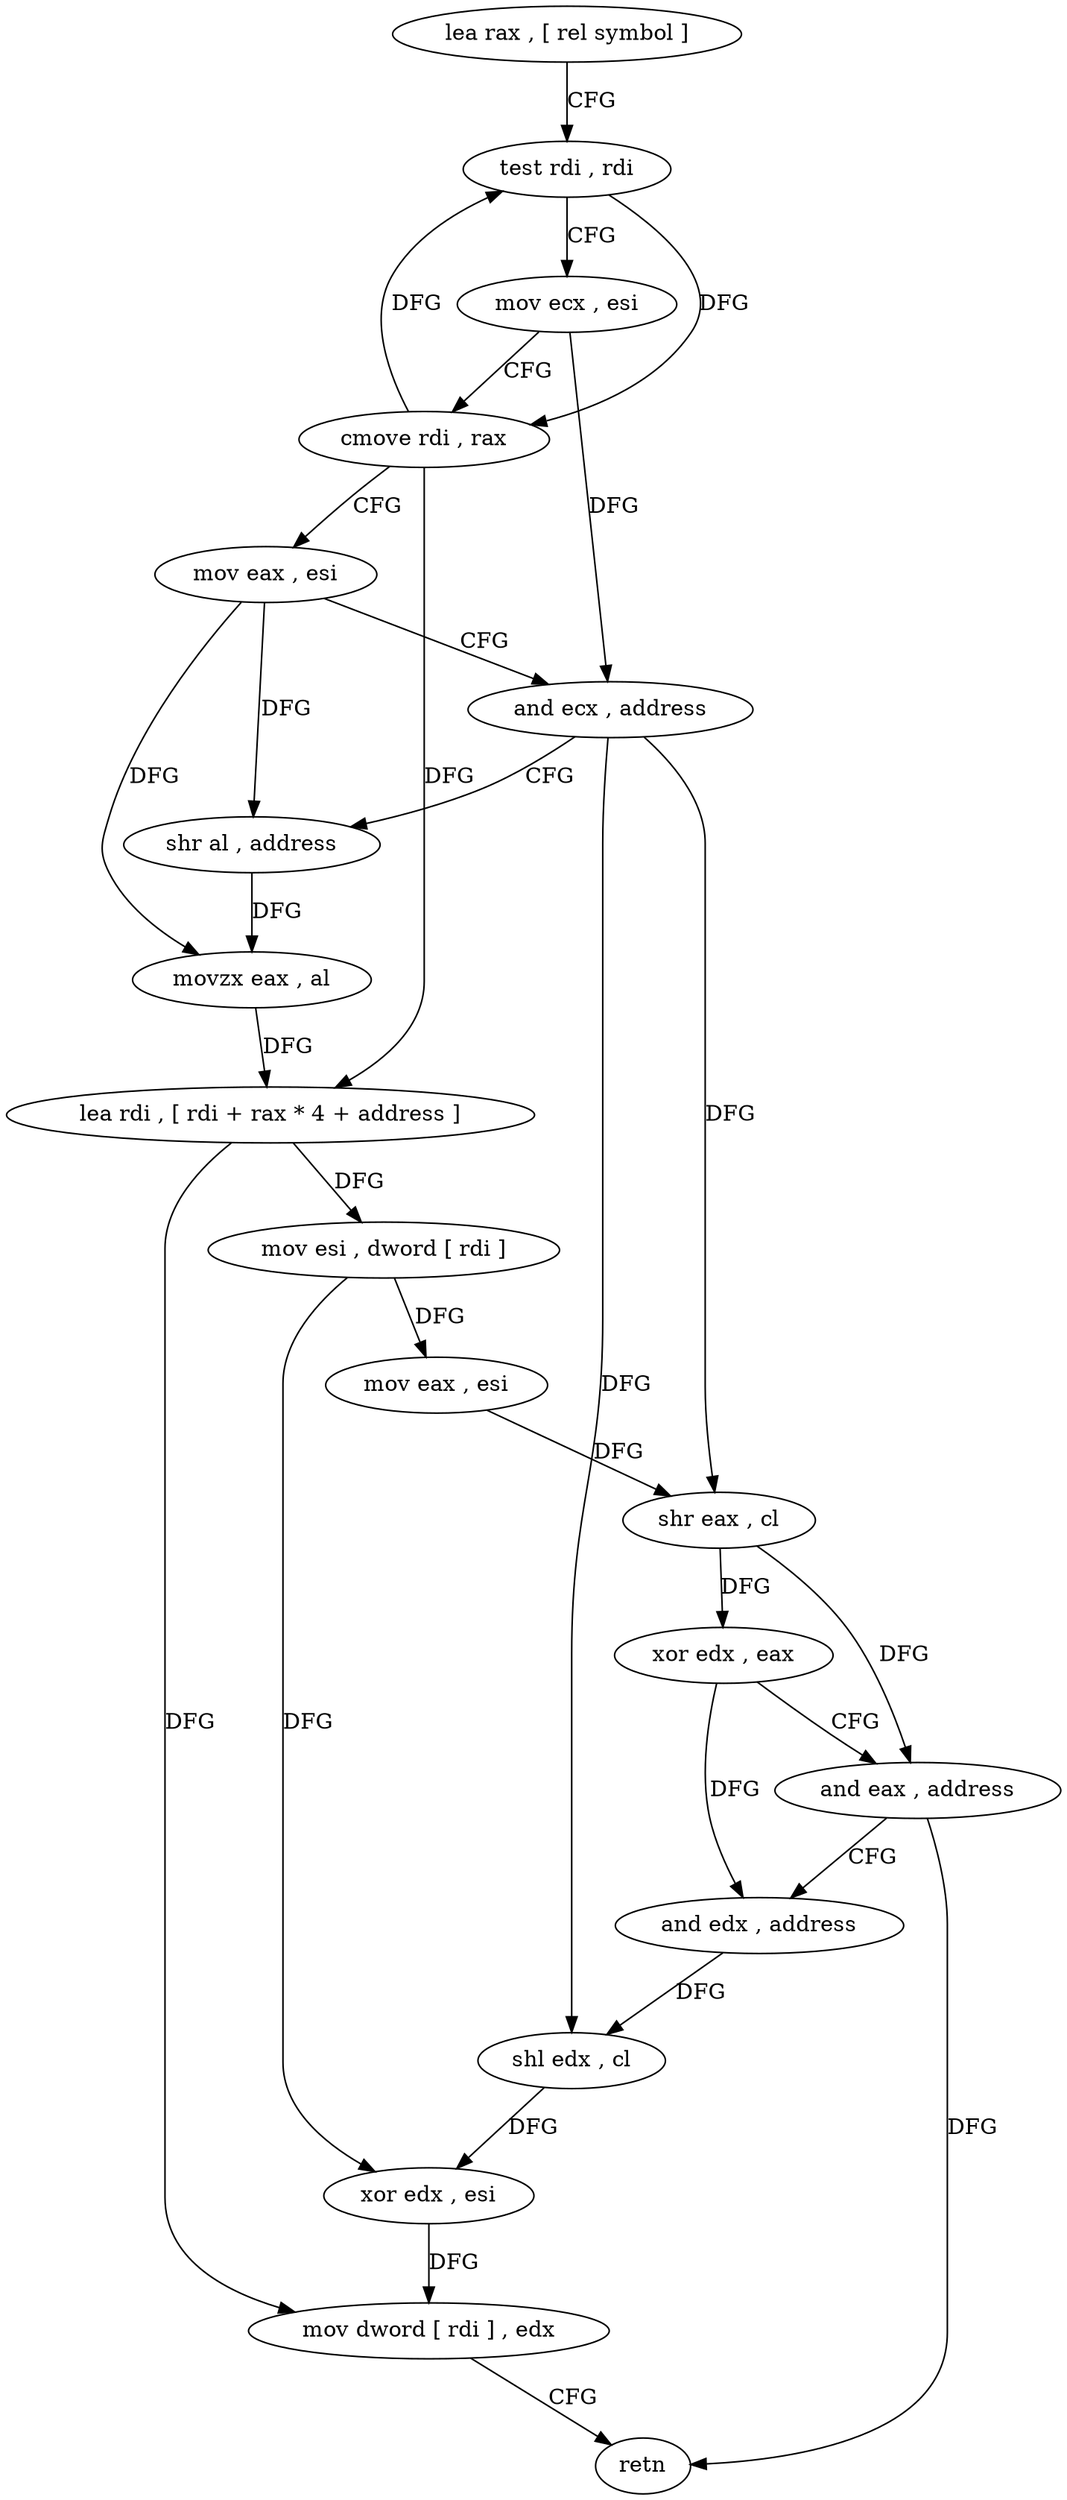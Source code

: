 digraph "func" {
"4228480" [label = "lea rax , [ rel symbol ]" ]
"4228487" [label = "test rdi , rdi" ]
"4228490" [label = "mov ecx , esi" ]
"4228492" [label = "cmove rdi , rax" ]
"4228496" [label = "mov eax , esi" ]
"4228498" [label = "and ecx , address" ]
"4228501" [label = "shr al , address" ]
"4228504" [label = "movzx eax , al" ]
"4228507" [label = "lea rdi , [ rdi + rax * 4 + address ]" ]
"4228512" [label = "mov esi , dword [ rdi ]" ]
"4228514" [label = "mov eax , esi" ]
"4228516" [label = "shr eax , cl" ]
"4228518" [label = "xor edx , eax" ]
"4228520" [label = "and eax , address" ]
"4228523" [label = "and edx , address" ]
"4228526" [label = "shl edx , cl" ]
"4228528" [label = "xor edx , esi" ]
"4228530" [label = "mov dword [ rdi ] , edx" ]
"4228532" [label = "retn" ]
"4228480" -> "4228487" [ label = "CFG" ]
"4228487" -> "4228490" [ label = "CFG" ]
"4228487" -> "4228492" [ label = "DFG" ]
"4228490" -> "4228492" [ label = "CFG" ]
"4228490" -> "4228498" [ label = "DFG" ]
"4228492" -> "4228496" [ label = "CFG" ]
"4228492" -> "4228487" [ label = "DFG" ]
"4228492" -> "4228507" [ label = "DFG" ]
"4228496" -> "4228498" [ label = "CFG" ]
"4228496" -> "4228501" [ label = "DFG" ]
"4228496" -> "4228504" [ label = "DFG" ]
"4228498" -> "4228501" [ label = "CFG" ]
"4228498" -> "4228516" [ label = "DFG" ]
"4228498" -> "4228526" [ label = "DFG" ]
"4228501" -> "4228504" [ label = "DFG" ]
"4228504" -> "4228507" [ label = "DFG" ]
"4228507" -> "4228512" [ label = "DFG" ]
"4228507" -> "4228530" [ label = "DFG" ]
"4228512" -> "4228514" [ label = "DFG" ]
"4228512" -> "4228528" [ label = "DFG" ]
"4228514" -> "4228516" [ label = "DFG" ]
"4228516" -> "4228518" [ label = "DFG" ]
"4228516" -> "4228520" [ label = "DFG" ]
"4228518" -> "4228520" [ label = "CFG" ]
"4228518" -> "4228523" [ label = "DFG" ]
"4228520" -> "4228523" [ label = "CFG" ]
"4228520" -> "4228532" [ label = "DFG" ]
"4228523" -> "4228526" [ label = "DFG" ]
"4228526" -> "4228528" [ label = "DFG" ]
"4228528" -> "4228530" [ label = "DFG" ]
"4228530" -> "4228532" [ label = "CFG" ]
}
